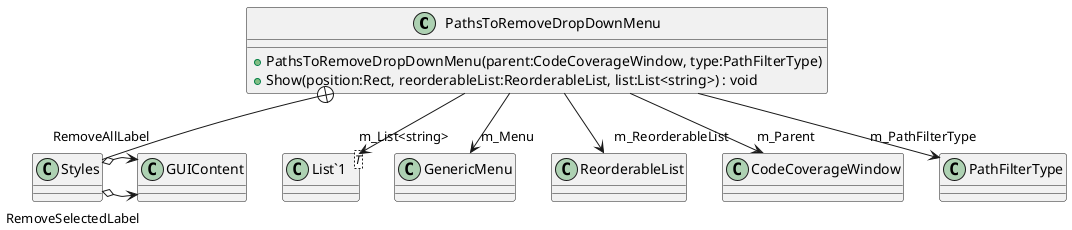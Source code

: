 @startuml
class PathsToRemoveDropDownMenu {
    + PathsToRemoveDropDownMenu(parent:CodeCoverageWindow, type:PathFilterType)
    + Show(position:Rect, reorderableList:ReorderableList, list:List<string>) : void
}
class "List`1"<T> {
}
class Styles {
}
PathsToRemoveDropDownMenu --> "m_Menu" GenericMenu
PathsToRemoveDropDownMenu --> "m_ReorderableList" ReorderableList
PathsToRemoveDropDownMenu --> "m_List<string>" "List`1"
PathsToRemoveDropDownMenu --> "m_Parent" CodeCoverageWindow
PathsToRemoveDropDownMenu --> "m_PathFilterType" PathFilterType
PathsToRemoveDropDownMenu +-- Styles
Styles o-> "RemoveSelectedLabel" GUIContent
Styles o-> "RemoveAllLabel" GUIContent
@enduml
